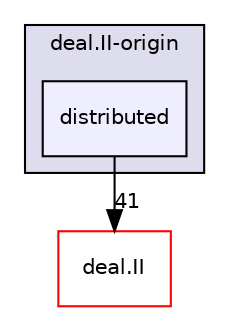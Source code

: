 digraph "include/deal.II-origin/distributed" {
  compound=true
  node [ fontsize="10", fontname="Helvetica"];
  edge [ labelfontsize="10", labelfontname="Helvetica"];
  subgraph clusterdir_1627ce85bc33b76c4cb222dfe9aeffd7 {
    graph [ bgcolor="#ddddee", pencolor="black", label="deal.II-origin" fontname="Helvetica", fontsize="10", URL="dir_1627ce85bc33b76c4cb222dfe9aeffd7.html"]
  dir_684f0f7b65a66369ab611f1208c7d2bc [shape=box, label="distributed", style="filled", fillcolor="#eeeeff", pencolor="black", URL="dir_684f0f7b65a66369ab611f1208c7d2bc.html"];
  }
  dir_ee90d91a514b839c31faec7a1d916f67 [shape=box label="deal.II" fillcolor="white" style="filled" color="red" URL="dir_ee90d91a514b839c31faec7a1d916f67.html"];
  dir_684f0f7b65a66369ab611f1208c7d2bc->dir_ee90d91a514b839c31faec7a1d916f67 [headlabel="41", labeldistance=1.5 headhref="dir_000090_000009.html"];
}
